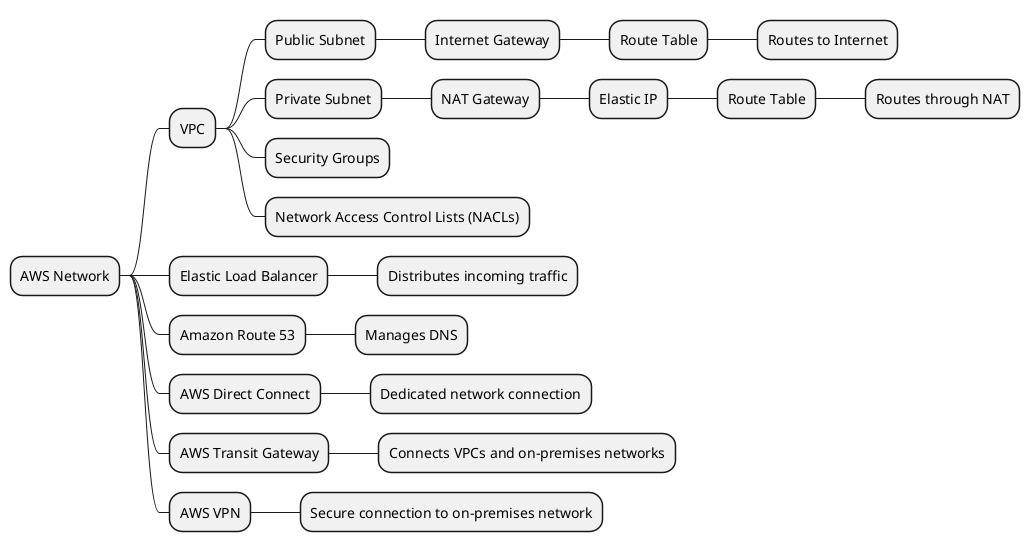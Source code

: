 @startmindmap
+ AWS Network
++ VPC
+++ Public Subnet
++++ Internet Gateway
+++++ Route Table
++++++ Routes to Internet
+++ Private Subnet
++++ NAT Gateway
+++++ Elastic IP
++++++ Route Table
+++++++ Routes through NAT
+++ Security Groups
+++ Network Access Control Lists (NACLs)
++ Elastic Load Balancer
+++ Distributes incoming traffic
++ Amazon Route 53
+++ Manages DNS
++ AWS Direct Connect
+++ Dedicated network connection
++ AWS Transit Gateway
+++ Connects VPCs and on-premises networks
++ AWS VPN
+++ Secure connection to on-premises network
@endmindmap
